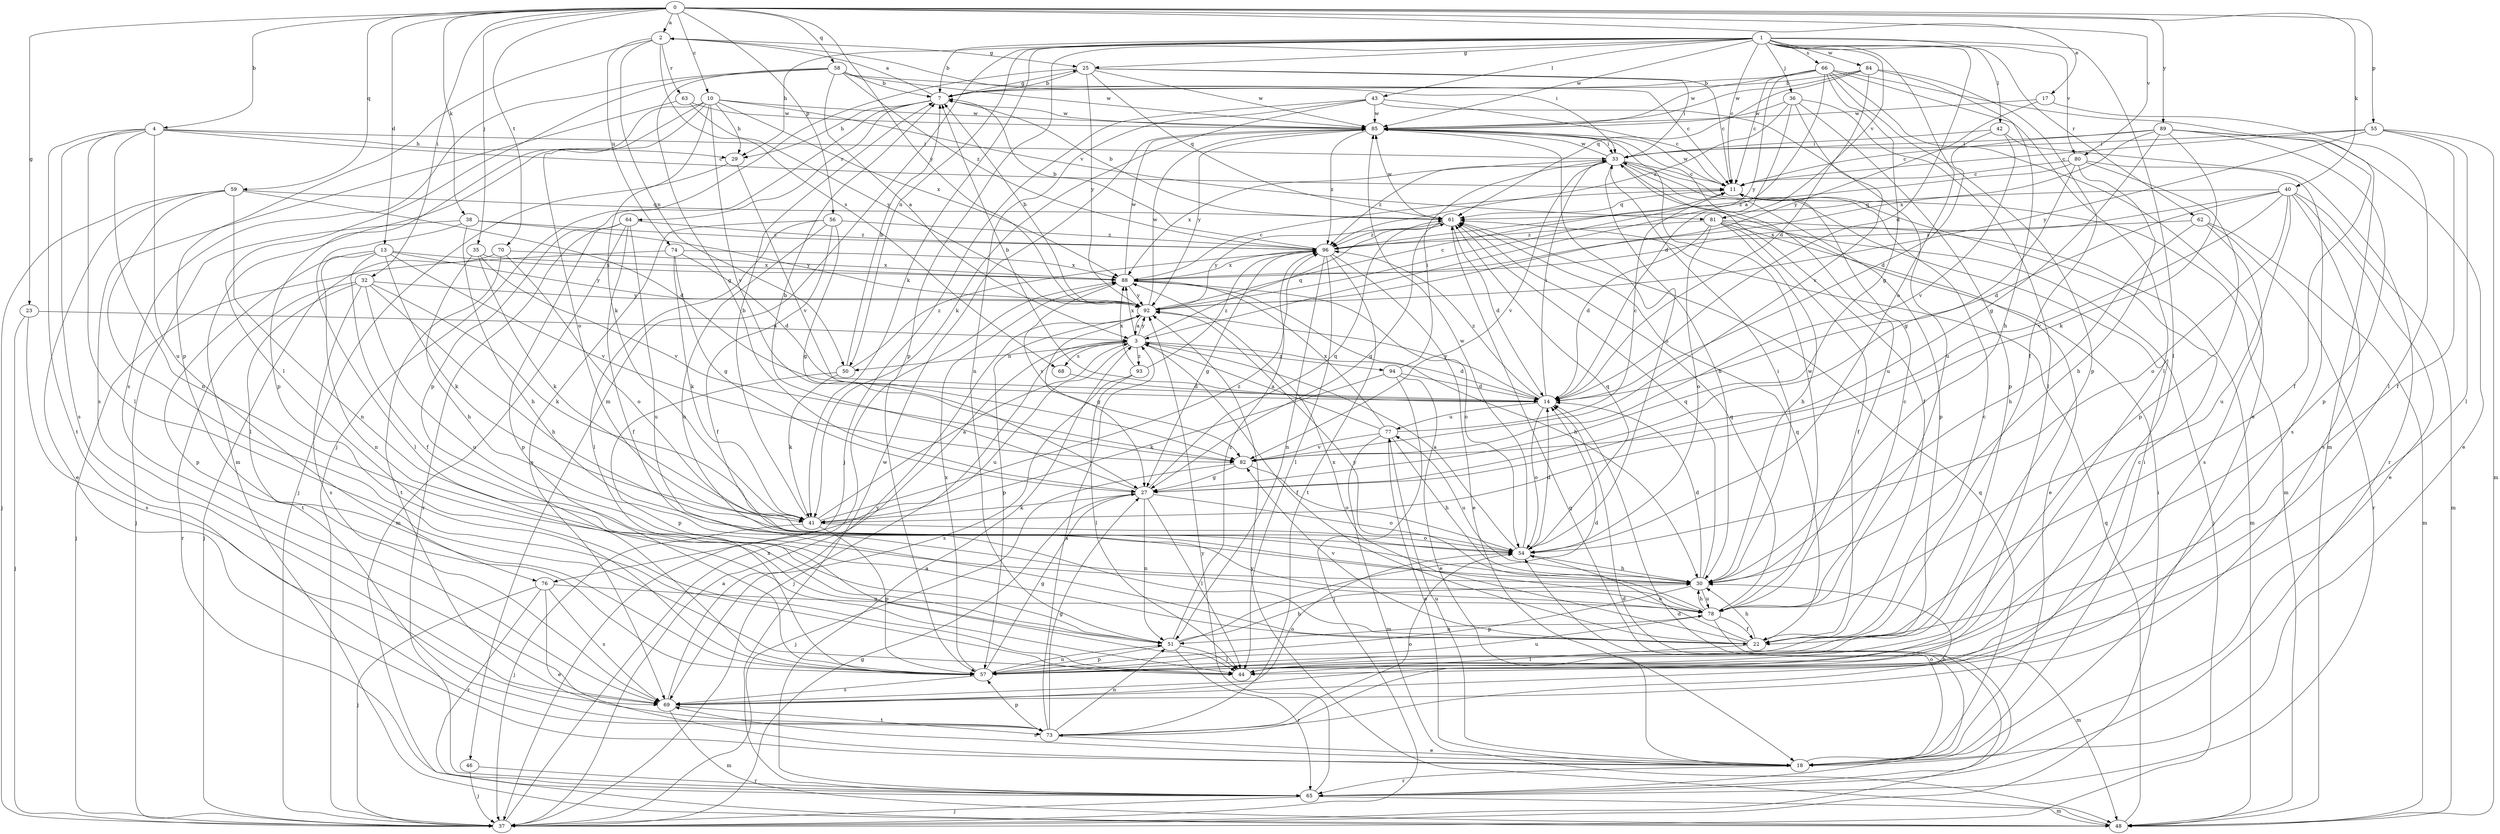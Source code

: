 strict digraph  {
0;
1;
2;
3;
4;
7;
10;
11;
13;
14;
17;
18;
22;
23;
25;
27;
29;
30;
32;
33;
35;
36;
37;
38;
40;
41;
42;
43;
44;
46;
48;
50;
51;
54;
55;
56;
57;
58;
59;
61;
62;
63;
64;
65;
66;
68;
69;
70;
73;
74;
76;
77;
78;
80;
81;
82;
84;
85;
88;
89;
92;
93;
94;
96;
0 -> 2  [label=a];
0 -> 4  [label=b];
0 -> 10  [label=c];
0 -> 13  [label=d];
0 -> 17  [label=e];
0 -> 23  [label=g];
0 -> 32  [label=i];
0 -> 35  [label=j];
0 -> 38  [label=k];
0 -> 40  [label=k];
0 -> 55  [label=p];
0 -> 56  [label=p];
0 -> 58  [label=q];
0 -> 59  [label=q];
0 -> 70  [label=t];
0 -> 80  [label=v];
0 -> 89  [label=y];
0 -> 92  [label=y];
1 -> 7  [label=b];
1 -> 11  [label=c];
1 -> 14  [label=d];
1 -> 25  [label=g];
1 -> 29  [label=h];
1 -> 36  [label=j];
1 -> 41  [label=k];
1 -> 42  [label=l];
1 -> 43  [label=l];
1 -> 44  [label=l];
1 -> 46  [label=m];
1 -> 50  [label=n];
1 -> 54  [label=o];
1 -> 57  [label=p];
1 -> 62  [label=r];
1 -> 66  [label=s];
1 -> 80  [label=v];
1 -> 81  [label=v];
1 -> 84  [label=w];
1 -> 85  [label=w];
2 -> 25  [label=g];
2 -> 33  [label=i];
2 -> 50  [label=n];
2 -> 57  [label=p];
2 -> 63  [label=r];
2 -> 68  [label=s];
2 -> 74  [label=u];
3 -> 14  [label=d];
3 -> 22  [label=f];
3 -> 37  [label=j];
3 -> 50  [label=n];
3 -> 61  [label=q];
3 -> 68  [label=s];
3 -> 76  [label=u];
3 -> 88  [label=x];
3 -> 92  [label=y];
3 -> 93  [label=z];
3 -> 94  [label=z];
4 -> 11  [label=c];
4 -> 29  [label=h];
4 -> 33  [label=i];
4 -> 44  [label=l];
4 -> 51  [label=n];
4 -> 69  [label=s];
4 -> 73  [label=t];
4 -> 76  [label=u];
7 -> 2  [label=a];
7 -> 25  [label=g];
7 -> 29  [label=h];
7 -> 57  [label=p];
7 -> 64  [label=r];
7 -> 85  [label=w];
10 -> 29  [label=h];
10 -> 41  [label=k];
10 -> 48  [label=m];
10 -> 54  [label=o];
10 -> 57  [label=p];
10 -> 81  [label=v];
10 -> 82  [label=v];
10 -> 85  [label=w];
10 -> 88  [label=x];
11 -> 61  [label=q];
11 -> 85  [label=w];
13 -> 22  [label=f];
13 -> 41  [label=k];
13 -> 51  [label=n];
13 -> 57  [label=p];
13 -> 82  [label=v];
13 -> 88  [label=x];
13 -> 92  [label=y];
14 -> 7  [label=b];
14 -> 33  [label=i];
14 -> 54  [label=o];
14 -> 77  [label=u];
14 -> 92  [label=y];
14 -> 96  [label=z];
17 -> 44  [label=l];
17 -> 85  [label=w];
17 -> 92  [label=y];
18 -> 33  [label=i];
18 -> 54  [label=o];
18 -> 61  [label=q];
18 -> 65  [label=r];
18 -> 69  [label=s];
18 -> 77  [label=u];
22 -> 11  [label=c];
22 -> 30  [label=h];
22 -> 44  [label=l];
22 -> 54  [label=o];
22 -> 61  [label=q];
22 -> 82  [label=v];
22 -> 88  [label=x];
23 -> 3  [label=a];
23 -> 37  [label=j];
23 -> 69  [label=s];
25 -> 7  [label=b];
25 -> 11  [label=c];
25 -> 33  [label=i];
25 -> 37  [label=j];
25 -> 61  [label=q];
25 -> 85  [label=w];
25 -> 92  [label=y];
27 -> 7  [label=b];
27 -> 41  [label=k];
27 -> 44  [label=l];
27 -> 51  [label=n];
27 -> 54  [label=o];
27 -> 61  [label=q];
29 -> 37  [label=j];
29 -> 82  [label=v];
30 -> 14  [label=d];
30 -> 33  [label=i];
30 -> 57  [label=p];
30 -> 61  [label=q];
30 -> 77  [label=u];
30 -> 78  [label=u];
32 -> 30  [label=h];
32 -> 41  [label=k];
32 -> 65  [label=r];
32 -> 69  [label=s];
32 -> 73  [label=t];
32 -> 78  [label=u];
32 -> 92  [label=y];
33 -> 11  [label=c];
33 -> 22  [label=f];
33 -> 30  [label=h];
33 -> 48  [label=m];
33 -> 57  [label=p];
33 -> 82  [label=v];
33 -> 85  [label=w];
33 -> 88  [label=x];
33 -> 96  [label=z];
35 -> 30  [label=h];
35 -> 41  [label=k];
35 -> 82  [label=v];
35 -> 88  [label=x];
36 -> 14  [label=d];
36 -> 44  [label=l];
36 -> 57  [label=p];
36 -> 82  [label=v];
36 -> 85  [label=w];
36 -> 96  [label=z];
37 -> 3  [label=a];
37 -> 14  [label=d];
37 -> 27  [label=g];
37 -> 33  [label=i];
37 -> 88  [label=x];
38 -> 30  [label=h];
38 -> 37  [label=j];
38 -> 44  [label=l];
38 -> 92  [label=y];
38 -> 96  [label=z];
40 -> 14  [label=d];
40 -> 18  [label=e];
40 -> 48  [label=m];
40 -> 54  [label=o];
40 -> 61  [label=q];
40 -> 69  [label=s];
40 -> 78  [label=u];
40 -> 82  [label=v];
40 -> 88  [label=x];
41 -> 3  [label=a];
41 -> 7  [label=b];
41 -> 37  [label=j];
41 -> 54  [label=o];
41 -> 57  [label=p];
41 -> 96  [label=z];
42 -> 14  [label=d];
42 -> 33  [label=i];
42 -> 65  [label=r];
42 -> 82  [label=v];
43 -> 11  [label=c];
43 -> 37  [label=j];
43 -> 41  [label=k];
43 -> 51  [label=n];
43 -> 78  [label=u];
43 -> 85  [label=w];
46 -> 37  [label=j];
46 -> 65  [label=r];
48 -> 61  [label=q];
48 -> 92  [label=y];
50 -> 7  [label=b];
50 -> 41  [label=k];
50 -> 57  [label=p];
50 -> 96  [label=z];
51 -> 14  [label=d];
51 -> 30  [label=h];
51 -> 44  [label=l];
51 -> 57  [label=p];
51 -> 65  [label=r];
51 -> 96  [label=z];
54 -> 3  [label=a];
54 -> 14  [label=d];
54 -> 30  [label=h];
54 -> 61  [label=q];
54 -> 85  [label=w];
55 -> 11  [label=c];
55 -> 22  [label=f];
55 -> 33  [label=i];
55 -> 44  [label=l];
55 -> 48  [label=m];
55 -> 92  [label=y];
56 -> 22  [label=f];
56 -> 27  [label=g];
56 -> 44  [label=l];
56 -> 69  [label=s];
56 -> 78  [label=u];
56 -> 96  [label=z];
57 -> 27  [label=g];
57 -> 51  [label=n];
57 -> 69  [label=s];
57 -> 78  [label=u];
57 -> 88  [label=x];
58 -> 3  [label=a];
58 -> 7  [label=b];
58 -> 11  [label=c];
58 -> 27  [label=g];
58 -> 44  [label=l];
58 -> 69  [label=s];
58 -> 85  [label=w];
58 -> 96  [label=z];
59 -> 14  [label=d];
59 -> 18  [label=e];
59 -> 37  [label=j];
59 -> 44  [label=l];
59 -> 51  [label=n];
59 -> 61  [label=q];
61 -> 7  [label=b];
61 -> 14  [label=d];
61 -> 27  [label=g];
61 -> 85  [label=w];
61 -> 92  [label=y];
61 -> 96  [label=z];
62 -> 30  [label=h];
62 -> 48  [label=m];
62 -> 65  [label=r];
62 -> 69  [label=s];
62 -> 96  [label=z];
63 -> 69  [label=s];
63 -> 85  [label=w];
63 -> 92  [label=y];
64 -> 22  [label=f];
64 -> 48  [label=m];
64 -> 57  [label=p];
64 -> 65  [label=r];
64 -> 78  [label=u];
64 -> 96  [label=z];
65 -> 3  [label=a];
65 -> 14  [label=d];
65 -> 37  [label=j];
65 -> 48  [label=m];
65 -> 61  [label=q];
65 -> 85  [label=w];
65 -> 92  [label=y];
66 -> 3  [label=a];
66 -> 7  [label=b];
66 -> 11  [label=c];
66 -> 18  [label=e];
66 -> 27  [label=g];
66 -> 44  [label=l];
66 -> 48  [label=m];
66 -> 57  [label=p];
66 -> 85  [label=w];
66 -> 92  [label=y];
68 -> 14  [label=d];
69 -> 48  [label=m];
69 -> 54  [label=o];
69 -> 73  [label=t];
69 -> 92  [label=y];
70 -> 37  [label=j];
70 -> 54  [label=o];
70 -> 73  [label=t];
70 -> 88  [label=x];
73 -> 3  [label=a];
73 -> 11  [label=c];
73 -> 18  [label=e];
73 -> 27  [label=g];
73 -> 30  [label=h];
73 -> 51  [label=n];
73 -> 54  [label=o];
73 -> 57  [label=p];
74 -> 14  [label=d];
74 -> 27  [label=g];
74 -> 37  [label=j];
74 -> 41  [label=k];
74 -> 88  [label=x];
76 -> 18  [label=e];
76 -> 37  [label=j];
76 -> 65  [label=r];
76 -> 69  [label=s];
76 -> 78  [label=u];
77 -> 3  [label=a];
77 -> 11  [label=c];
77 -> 18  [label=e];
77 -> 30  [label=h];
77 -> 48  [label=m];
77 -> 82  [label=v];
77 -> 88  [label=x];
78 -> 11  [label=c];
78 -> 22  [label=f];
78 -> 30  [label=h];
78 -> 48  [label=m];
78 -> 51  [label=n];
78 -> 61  [label=q];
78 -> 85  [label=w];
78 -> 92  [label=y];
80 -> 11  [label=c];
80 -> 27  [label=g];
80 -> 30  [label=h];
80 -> 57  [label=p];
80 -> 69  [label=s];
80 -> 96  [label=z];
81 -> 14  [label=d];
81 -> 18  [label=e];
81 -> 22  [label=f];
81 -> 30  [label=h];
81 -> 37  [label=j];
81 -> 48  [label=m];
81 -> 54  [label=o];
81 -> 96  [label=z];
82 -> 27  [label=g];
82 -> 37  [label=j];
82 -> 54  [label=o];
84 -> 7  [label=b];
84 -> 14  [label=d];
84 -> 22  [label=f];
84 -> 30  [label=h];
84 -> 61  [label=q];
84 -> 85  [label=w];
85 -> 33  [label=i];
85 -> 54  [label=o];
85 -> 78  [label=u];
85 -> 92  [label=y];
85 -> 96  [label=z];
88 -> 11  [label=c];
88 -> 30  [label=h];
88 -> 54  [label=o];
88 -> 82  [label=v];
88 -> 85  [label=w];
88 -> 92  [label=y];
89 -> 11  [label=c];
89 -> 18  [label=e];
89 -> 22  [label=f];
89 -> 27  [label=g];
89 -> 33  [label=i];
89 -> 41  [label=k];
89 -> 57  [label=p];
89 -> 88  [label=x];
92 -> 3  [label=a];
92 -> 7  [label=b];
92 -> 11  [label=c];
92 -> 27  [label=g];
92 -> 57  [label=p];
92 -> 85  [label=w];
93 -> 44  [label=l];
93 -> 69  [label=s];
93 -> 88  [label=x];
93 -> 96  [label=z];
94 -> 14  [label=d];
94 -> 18  [label=e];
94 -> 33  [label=i];
94 -> 37  [label=j];
94 -> 41  [label=k];
96 -> 7  [label=b];
96 -> 18  [label=e];
96 -> 27  [label=g];
96 -> 44  [label=l];
96 -> 51  [label=n];
96 -> 73  [label=t];
96 -> 88  [label=x];
}
